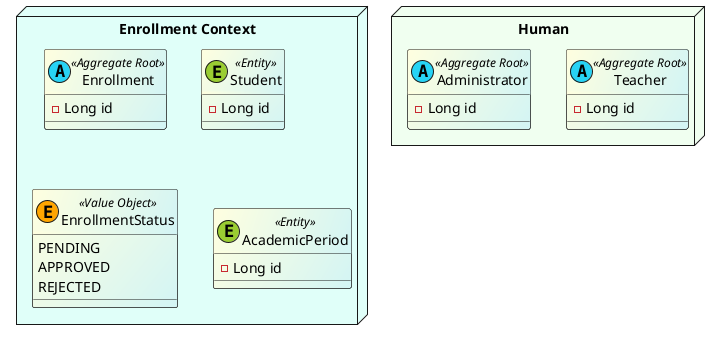 @startuml Demy Domain Diagram

skinparam class {
    BackgroundColor LightYellow/D3F5F5
    ArrowColor SeaGreen
}

package "Enrollment Context" <<Node>> #E0FFF9 {
    class Enrollment <<(A, #27D3F5) Aggregate Root>> {
        - Long id
    }
    class Student <<(E, #9ACD32) Entity>> {
        - Long id
    }
    enum EnrollmentStatus <<(E, #FFA500) Value Object>> {
        PENDING
        APPROVED
        REJECTED
    }
    class AcademicPeriod <<(E, #9ACD32) Entity>> {
        - Long id
    }
}

package "Human" <<Node>> #F0FFF0 {

    class Teacher <<(A, #27D3F5) Aggregate Root>> {
        - Long id
    }
    class Administrator <<(A, #27D3F5) Aggregate Root>> {
        - Long id
    }
}

@enduml